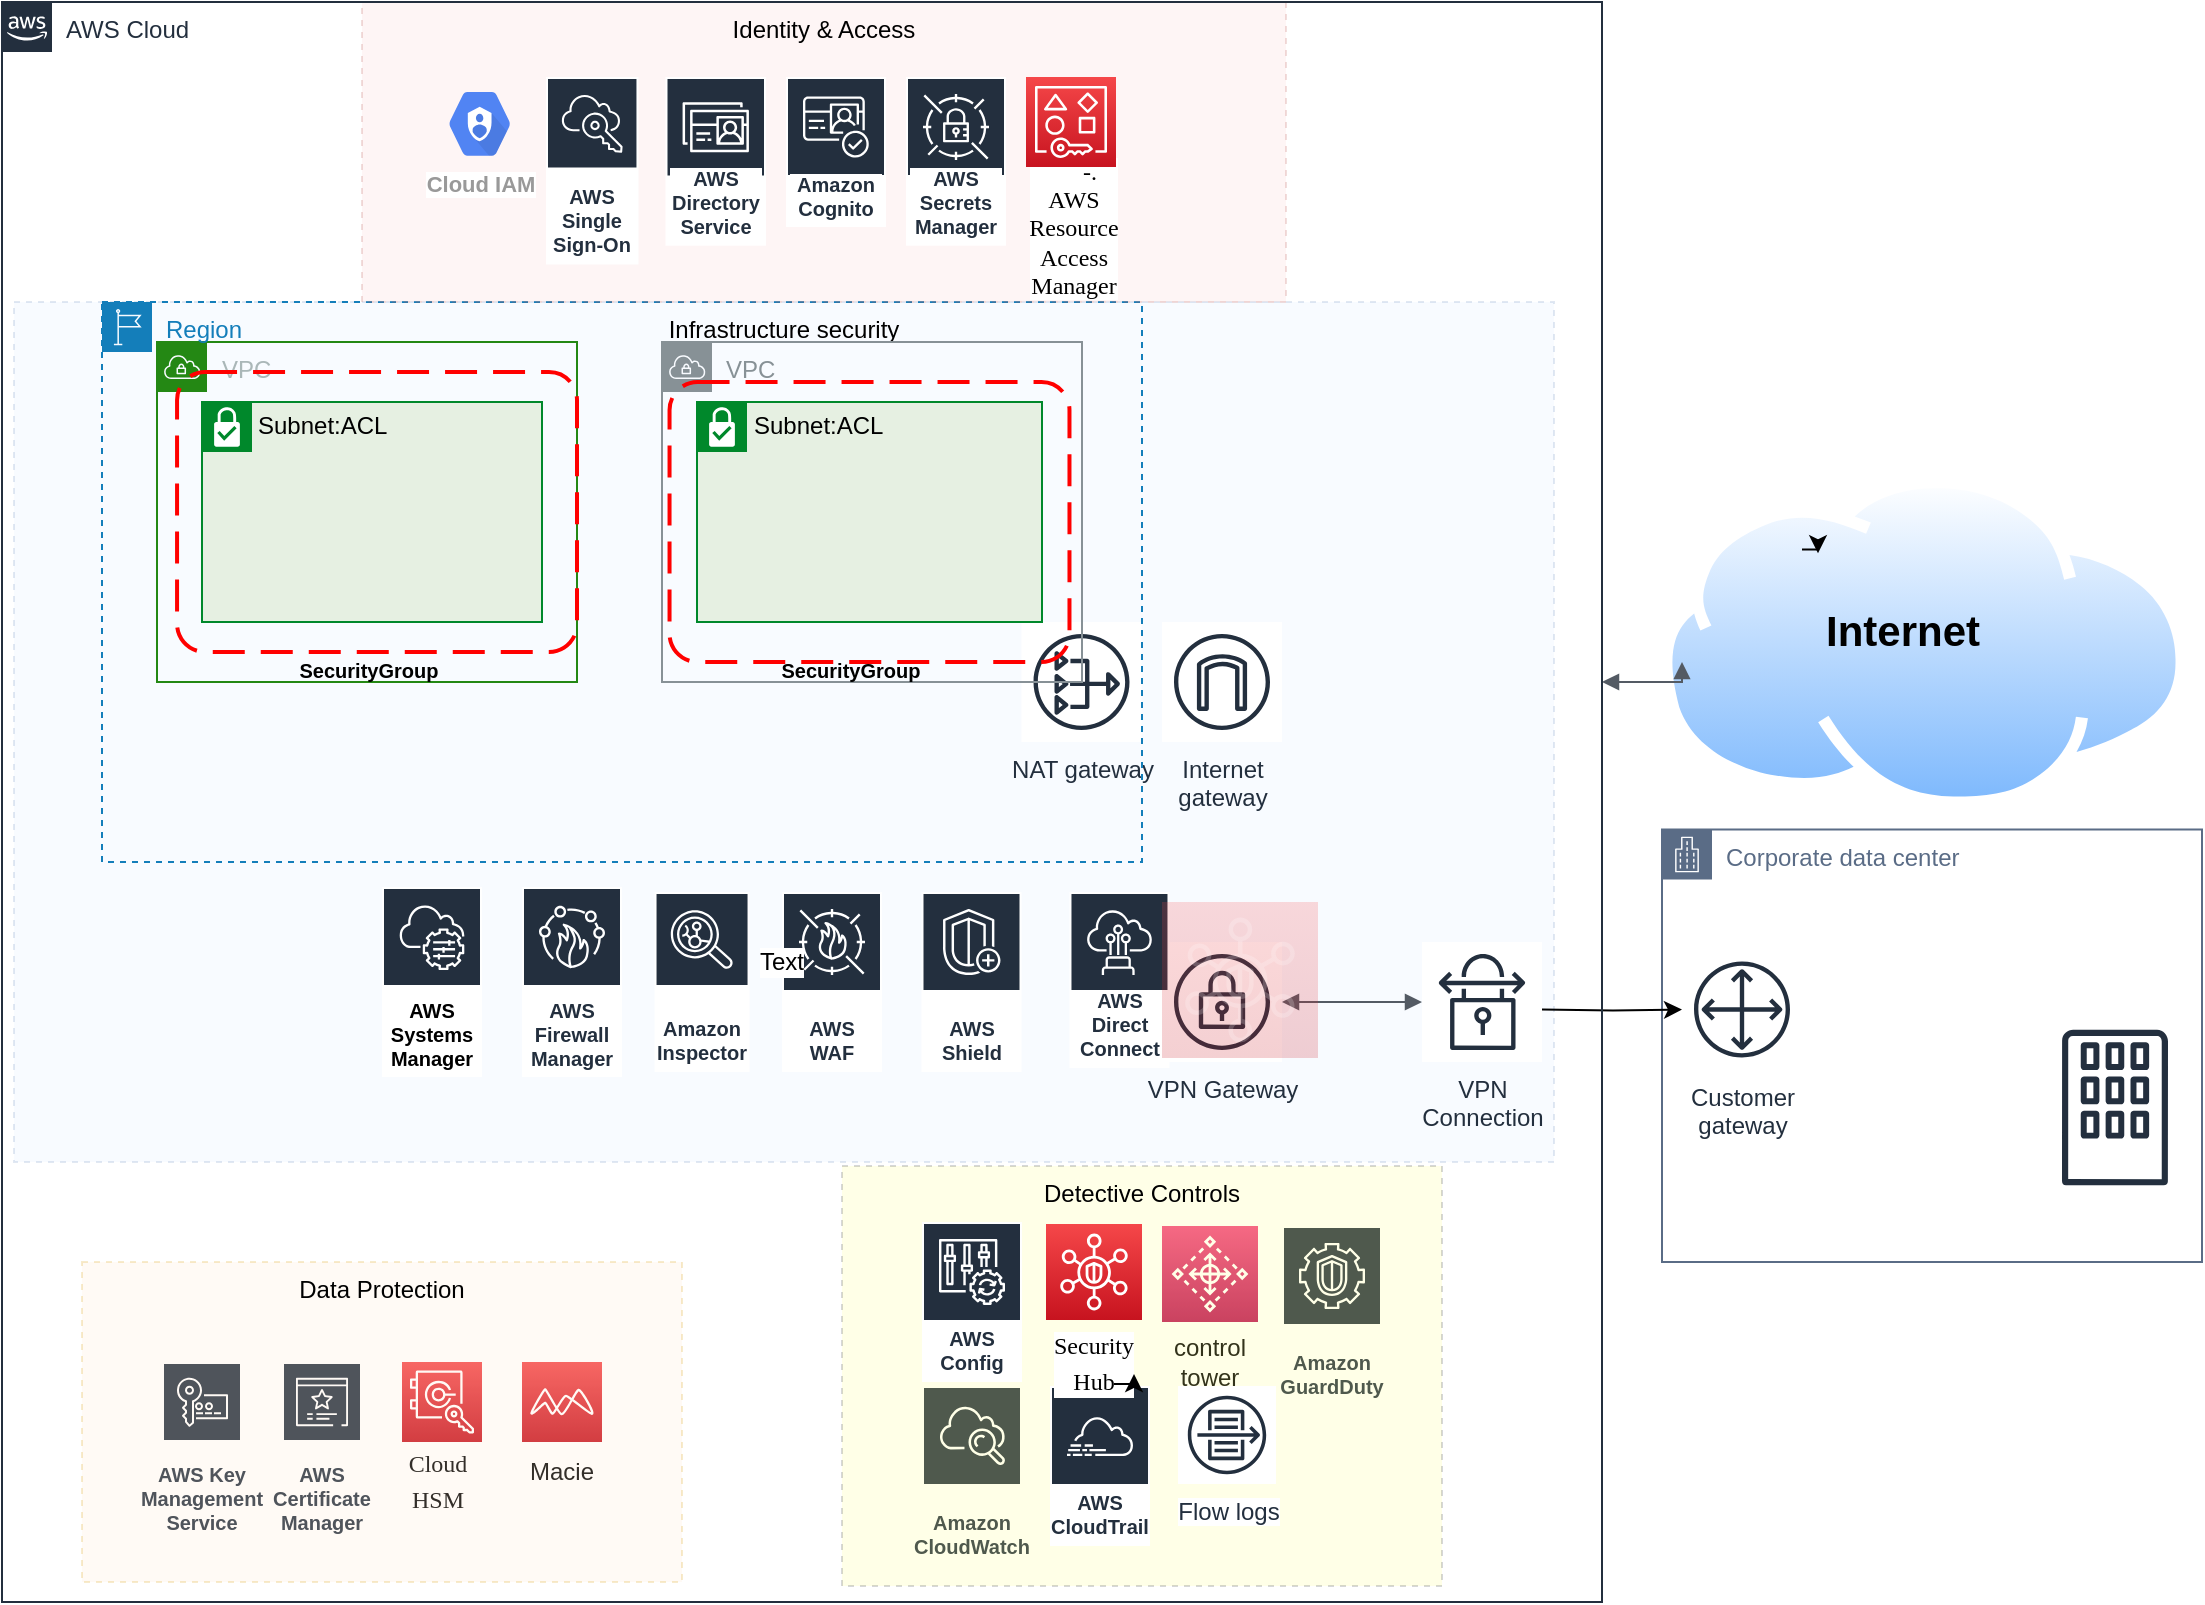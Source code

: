 <mxfile version="14.1.4" type="github">
  <diagram id="lKn8Mj1k5PCtqt8iTALz" name="Page-1">
    <mxGraphModel dx="1325" dy="924" grid="1" gridSize="10" guides="1" tooltips="1" connect="1" arrows="1" fold="1" page="1" pageScale="1" pageWidth="1169" pageHeight="827" math="0" shadow="0">
      <root>
        <mxCell id="0" />
        <mxCell id="1" parent="0" />
        <mxCell id="KbgYusGke3gmPE8ywXjz-5" value="Infrastructure security" style="fillColor=#dae8fc;strokeColor=#6c8ebf;dashed=1;verticalAlign=top;fontStyle=0;labelBackgroundColor=none;opacity=20;" vertex="1" parent="1">
          <mxGeometry x="26" y="160" width="770" height="430" as="geometry" />
        </mxCell>
        <mxCell id="IRBRajO9voS2EVyS71c5-2" value="Corporate data center" style="points=[[0,0],[0.25,0],[0.5,0],[0.75,0],[1,0],[1,0.25],[1,0.5],[1,0.75],[1,1],[0.75,1],[0.5,1],[0.25,1],[0,1],[0,0.75],[0,0.5],[0,0.25]];outlineConnect=0;gradientColor=none;html=1;whiteSpace=wrap;fontSize=12;fontStyle=0;shape=mxgraph.aws4.group;grIcon=mxgraph.aws4.group_corporate_data_center;strokeColor=#5A6C86;fillColor=none;verticalAlign=top;align=left;spacingLeft=30;fontColor=#5A6C86;dashed=0;" parent="1" vertex="1">
          <mxGeometry x="850" y="423.75" width="270" height="216.25" as="geometry" />
        </mxCell>
        <mxCell id="IRBRajO9voS2EVyS71c5-4" value="" style="outlineConnect=0;fontColor=#232F3E;gradientColor=none;fillColor=#232F3E;strokeColor=none;dashed=0;verticalLabelPosition=bottom;verticalAlign=top;align=center;html=1;fontSize=12;fontStyle=0;aspect=fixed;pointerEvents=1;shape=mxgraph.aws4.corporate_data_center;" parent="1" vertex="1">
          <mxGeometry x="1050" y="523.75" width="53" height="78" as="geometry" />
        </mxCell>
        <mxCell id="IRBRajO9voS2EVyS71c5-33" style="edgeStyle=orthogonalEdgeStyle;rounded=0;orthogonalLoop=1;jettySize=auto;html=1;" parent="1" target="IRBRajO9voS2EVyS71c5-13" edge="1">
          <mxGeometry relative="1" as="geometry">
            <mxPoint x="790" y="513.75" as="sourcePoint" />
            <Array as="points" />
          </mxGeometry>
        </mxCell>
        <mxCell id="IRBRajO9voS2EVyS71c5-12" value="VPN&#xa;Connection" style="outlineConnect=0;fontColor=#232F3E;gradientColor=none;strokeColor=#232F3E;fillColor=#ffffff;dashed=0;verticalLabelPosition=bottom;verticalAlign=top;align=center;html=1;fontSize=12;fontStyle=0;aspect=fixed;shape=mxgraph.aws4.resourceIcon;resIcon=mxgraph.aws4.vpn_connection;" parent="1" vertex="1">
          <mxGeometry x="730" y="480" width="60" height="60" as="geometry" />
        </mxCell>
        <mxCell id="IRBRajO9voS2EVyS71c5-13" value="Customer&#xa;gateway" style="outlineConnect=0;fontColor=#232F3E;gradientColor=none;strokeColor=#232F3E;fillColor=#ffffff;dashed=0;verticalLabelPosition=bottom;verticalAlign=top;align=center;html=1;fontSize=12;fontStyle=0;aspect=fixed;shape=mxgraph.aws4.resourceIcon;resIcon=mxgraph.aws4.customer_gateway;" parent="1" vertex="1">
          <mxGeometry x="860" y="483.75" width="60" height="60" as="geometry" />
        </mxCell>
        <mxCell id="IRBRajO9voS2EVyS71c5-14" value="Internet&#xa;gateway" style="outlineConnect=0;fontColor=#232F3E;gradientColor=none;strokeColor=#232F3E;fillColor=#ffffff;dashed=0;verticalLabelPosition=bottom;verticalAlign=top;align=center;html=1;fontSize=12;fontStyle=0;aspect=fixed;shape=mxgraph.aws4.resourceIcon;resIcon=mxgraph.aws4.internet_gateway;" parent="1" vertex="1">
          <mxGeometry x="600" y="320" width="60" height="60" as="geometry" />
        </mxCell>
        <mxCell id="IRBRajO9voS2EVyS71c5-15" value="NAT gateway" style="outlineConnect=0;fontColor=#232F3E;gradientColor=none;strokeColor=#232F3E;fillColor=#ffffff;dashed=0;verticalLabelPosition=bottom;verticalAlign=top;align=center;html=1;fontSize=12;fontStyle=0;aspect=fixed;shape=mxgraph.aws4.resourceIcon;resIcon=mxgraph.aws4.nat_gateway;" parent="1" vertex="1">
          <mxGeometry x="529.75" y="320" width="60" height="60" as="geometry" />
        </mxCell>
        <mxCell id="IRBRajO9voS2EVyS71c5-18" value="VPC" style="outlineConnect=0;gradientColor=none;html=1;whiteSpace=wrap;fontSize=12;fontStyle=0;shape=mxgraph.aws4.group;grIcon=mxgraph.aws4.group_vpc;strokeColor=#879196;fillColor=none;verticalAlign=top;align=left;spacingLeft=30;fontColor=#879196;dashed=0;" parent="1" vertex="1">
          <mxGeometry x="350" y="180" width="210" height="170" as="geometry" />
        </mxCell>
        <mxCell id="IRBRajO9voS2EVyS71c5-20" value="VPN Gateway" style="outlineConnect=0;fontColor=#232F3E;gradientColor=none;strokeColor=#232F3E;fillColor=#ffffff;dashed=0;verticalLabelPosition=bottom;verticalAlign=top;align=center;html=1;fontSize=12;fontStyle=0;aspect=fixed;shape=mxgraph.aws4.resourceIcon;resIcon=mxgraph.aws4.vpn_gateway;" parent="1" vertex="1">
          <mxGeometry x="600" y="480" width="60" height="60" as="geometry" />
        </mxCell>
        <mxCell id="IRBRajO9voS2EVyS71c5-21" value="" style="aspect=fixed;perimeter=ellipsePerimeter;html=1;align=center;shadow=0;dashed=0;spacingTop=3;image;image=img/lib/active_directory/internet_cloud.svg;" parent="1" vertex="1">
          <mxGeometry x="848.95" y="247" width="264.05" height="166.35" as="geometry" />
        </mxCell>
        <mxCell id="IRBRajO9voS2EVyS71c5-24" value="AWS Direct Connect" style="outlineConnect=0;fontColor=#232F3E;gradientColor=none;strokeColor=#ffffff;fillColor=#232F3E;dashed=0;verticalLabelPosition=middle;verticalAlign=bottom;align=center;html=1;whiteSpace=wrap;fontSize=10;fontStyle=1;spacing=3;shape=mxgraph.aws4.productIcon;prIcon=mxgraph.aws4.direct_connect;" parent="1" vertex="1">
          <mxGeometry x="553.74" y="455" width="50" height="88" as="geometry" />
        </mxCell>
        <mxCell id="IRBRajO9voS2EVyS71c5-25" value="Subnet:ACL" style="shape=mxgraph.ibm.box;prType=subnet;fontStyle=0;verticalAlign=top;align=left;spacingLeft=32;spacingTop=4;fillColor=#E6F0E2;rounded=0;whiteSpace=wrap;html=1;strokeColor=#00882B;strokeWidth=1;dashed=0;container=1;spacing=-4;collapsible=0;expand=0;recursiveResize=0;labelBackgroundColor=none;" parent="1" vertex="1">
          <mxGeometry x="120" y="210" width="170" height="110" as="geometry" />
        </mxCell>
        <mxCell id="IRBRajO9voS2EVyS71c5-19" value="VPC" style="points=[[0,0],[0.25,0],[0.5,0],[0.75,0],[1,0],[1,0.25],[1,0.5],[1,0.75],[1,1],[0.75,1],[0.5,1],[0.25,1],[0,1],[0,0.75],[0,0.5],[0,0.25]];outlineConnect=0;gradientColor=none;html=1;whiteSpace=wrap;fontSize=12;fontStyle=0;shape=mxgraph.aws4.group;grIcon=mxgraph.aws4.group_vpc;strokeColor=#248814;fillColor=none;verticalAlign=top;align=left;spacingLeft=30;fontColor=#AAB7B8;dashed=0;" parent="IRBRajO9voS2EVyS71c5-25" vertex="1">
          <mxGeometry x="-22.5" y="-30" width="210" height="170" as="geometry" />
        </mxCell>
        <mxCell id="IRBRajO9voS2EVyS71c5-27" value="" style="rounded=1;arcSize=10;dashed=1;strokeColor=#ff0000;fillColor=none;gradientColor=none;dashPattern=8 4;strokeWidth=2;labelBackgroundColor=none;" parent="IRBRajO9voS2EVyS71c5-25" vertex="1">
          <mxGeometry x="-12.47" y="-15" width="199.97" height="140" as="geometry" />
        </mxCell>
        <mxCell id="IRBRajO9voS2EVyS71c5-30" value="&lt;font style=&quot;font-size: 10px&quot;&gt;SecurityGroup&lt;/font&gt;" style="text;strokeColor=none;fillColor=none;html=1;fontSize=24;fontStyle=1;verticalAlign=middle;align=center;labelBackgroundColor=none;" parent="IRBRajO9voS2EVyS71c5-25" vertex="1">
          <mxGeometry x="32.5" y="110" width="100" height="40" as="geometry" />
        </mxCell>
        <mxCell id="IRBRajO9voS2EVyS71c5-26" value="Subnet:ACL" style="shape=mxgraph.ibm.box;prType=subnet;fontStyle=0;verticalAlign=top;align=left;spacingLeft=32;spacingTop=4;fillColor=#E6F0E2;rounded=0;whiteSpace=wrap;html=1;strokeColor=#00882B;strokeWidth=1;dashed=0;container=1;spacing=-4;collapsible=0;expand=0;recursiveResize=0;labelBackgroundColor=none;" parent="1" vertex="1">
          <mxGeometry x="367.5" y="210" width="172.5" height="110" as="geometry" />
        </mxCell>
        <mxCell id="IRBRajO9voS2EVyS71c5-31" value="" style="edgeStyle=orthogonalEdgeStyle;html=1;endArrow=block;elbow=vertical;startArrow=block;startFill=1;endFill=1;strokeColor=#545B64;rounded=0;" parent="1" target="IRBRajO9voS2EVyS71c5-12" edge="1" source="IRBRajO9voS2EVyS71c5-20">
          <mxGeometry width="100" relative="1" as="geometry">
            <mxPoint x="640" y="580" as="sourcePoint" />
            <mxPoint x="670" y="590" as="targetPoint" />
            <Array as="points" />
          </mxGeometry>
        </mxCell>
        <mxCell id="IRBRajO9voS2EVyS71c5-36" value="&lt;font style=&quot;font-size: 21px&quot;&gt;Internet&lt;/font&gt;" style="text;strokeColor=none;fillColor=none;html=1;fontSize=24;fontStyle=1;verticalAlign=middle;align=center;labelBackgroundColor=none;" parent="1" vertex="1">
          <mxGeometry x="920" y="283.75" width="100" height="80" as="geometry" />
        </mxCell>
        <mxCell id="IRBRajO9voS2EVyS71c5-37" value="AWS WAF" style="outlineConnect=0;fontColor=#232F3E;gradientColor=none;strokeColor=#ffffff;fillColor=#232F3E;dashed=0;verticalLabelPosition=middle;verticalAlign=bottom;align=center;html=1;whiteSpace=wrap;fontSize=10;fontStyle=1;spacing=3;shape=mxgraph.aws4.productIcon;prIcon=mxgraph.aws4.waf;labelBackgroundColor=none;" parent="1" vertex="1">
          <mxGeometry x="410" y="455" width="50" height="90" as="geometry" />
        </mxCell>
        <mxCell id="IRBRajO9voS2EVyS71c5-38" value="Amazon Inspector" style="outlineConnect=0;fontColor=#232F3E;gradientColor=none;strokeColor=#ffffff;fillColor=#232F3E;dashed=0;verticalLabelPosition=middle;verticalAlign=bottom;align=center;html=1;whiteSpace=wrap;fontSize=10;fontStyle=1;spacing=3;shape=mxgraph.aws4.productIcon;prIcon=mxgraph.aws4.inspector;labelBackgroundColor=none;" parent="1" vertex="1">
          <mxGeometry x="346.27" y="455" width="47.5" height="90" as="geometry" />
        </mxCell>
        <mxCell id="IRBRajO9voS2EVyS71c5-40" value="AWS Shield" style="outlineConnect=0;fontColor=#232F3E;gradientColor=none;strokeColor=#ffffff;fillColor=#232F3E;dashed=0;verticalLabelPosition=middle;verticalAlign=bottom;align=center;html=1;whiteSpace=wrap;fontSize=10;fontStyle=1;spacing=3;shape=mxgraph.aws4.productIcon;prIcon=mxgraph.aws4.shield;labelBackgroundColor=none;" parent="1" vertex="1">
          <mxGeometry x="479.75" y="455" width="50" height="90" as="geometry" />
        </mxCell>
        <mxCell id="IRBRajO9voS2EVyS71c5-41" value="" style="edgeStyle=orthogonalEdgeStyle;html=1;endArrow=block;elbow=vertical;startArrow=block;startFill=1;endFill=1;strokeColor=#545B64;rounded=0;" parent="1" source="IRBRajO9voS2EVyS71c5-1" edge="1">
          <mxGeometry width="100" relative="1" as="geometry">
            <mxPoint x="640" y="580" as="sourcePoint" />
            <mxPoint x="860" y="340" as="targetPoint" />
            <Array as="points">
              <mxPoint x="860" y="350" />
            </Array>
          </mxGeometry>
        </mxCell>
        <mxCell id="IRBRajO9voS2EVyS71c5-43" style="edgeStyle=orthogonalEdgeStyle;rounded=0;orthogonalLoop=1;jettySize=auto;html=1;exitX=0;exitY=0;exitDx=0;exitDy=0;entryX=0.08;entryY=0.023;entryDx=0;entryDy=0;entryPerimeter=0;" parent="1" source="IRBRajO9voS2EVyS71c5-36" target="IRBRajO9voS2EVyS71c5-36" edge="1">
          <mxGeometry relative="1" as="geometry" />
        </mxCell>
        <mxCell id="KbgYusGke3gmPE8ywXjz-1" value="Region" style="points=[[0,0],[0.25,0],[0.5,0],[0.75,0],[1,0],[1,0.25],[1,0.5],[1,0.75],[1,1],[0.75,1],[0.5,1],[0.25,1],[0,1],[0,0.75],[0,0.5],[0,0.25]];outlineConnect=0;gradientColor=none;html=1;whiteSpace=wrap;fontSize=12;fontStyle=0;shape=mxgraph.aws4.group;grIcon=mxgraph.aws4.group_region;strokeColor=#147EBA;fillColor=none;verticalAlign=top;align=left;spacingLeft=30;fontColor=#147EBA;dashed=1;" vertex="1" parent="1">
          <mxGeometry x="70" y="160" width="520" height="280" as="geometry" />
        </mxCell>
        <mxCell id="KbgYusGke3gmPE8ywXjz-2" value="&lt;font style=&quot;font-size: 10px&quot;&gt;SecurityGroup&lt;/font&gt;" style="text;strokeColor=none;fillColor=none;html=1;fontSize=24;fontStyle=1;verticalAlign=middle;align=center;labelBackgroundColor=none;" vertex="1" parent="1">
          <mxGeometry x="393.77" y="320" width="100" height="40" as="geometry" />
        </mxCell>
        <mxCell id="KbgYusGke3gmPE8ywXjz-3" value="" style="rounded=1;arcSize=10;dashed=1;strokeColor=#ff0000;fillColor=none;gradientColor=none;dashPattern=8 4;strokeWidth=2;labelBackgroundColor=none;" vertex="1" parent="1">
          <mxGeometry x="353.77" y="200" width="199.97" height="140" as="geometry" />
        </mxCell>
        <mxCell id="KbgYusGke3gmPE8ywXjz-8" value="AWS Firewall Manager" style="outlineConnect=0;fontColor=#232F3E;gradientColor=none;strokeColor=#ffffff;fillColor=#232F3E;dashed=0;verticalLabelPosition=middle;verticalAlign=bottom;align=center;html=1;whiteSpace=wrap;fontSize=10;fontStyle=1;spacing=3;shape=mxgraph.aws4.productIcon;prIcon=mxgraph.aws4.firewall_manager;shadow=0;labelBackgroundColor=none;" vertex="1" parent="1">
          <mxGeometry x="280" y="452.5" width="50" height="95" as="geometry" />
        </mxCell>
        <mxCell id="KbgYusGke3gmPE8ywXjz-9" value="AWS Systems Manager" style="outlineConnect=0;gradientColor=none;strokeColor=#ffffff;fillColor=#232F3E;dashed=0;verticalLabelPosition=middle;verticalAlign=bottom;align=center;whiteSpace=wrap;fontSize=10;fontStyle=1;spacing=3;shape=mxgraph.aws4.productIcon;prIcon=mxgraph.aws4.systems_manager;shadow=0;labelBackgroundColor=#ffffff;labelBorderColor=none;html=1;" vertex="1" parent="1">
          <mxGeometry x="210" y="452.5" width="50" height="95" as="geometry" />
        </mxCell>
        <mxCell id="KbgYusGke3gmPE8ywXjz-14" value="" style="outlineConnect=0;fontColor=#232F3E;gradientColor=#F54749;gradientDirection=north;fillColor=#C7131F;strokeColor=#ffffff;dashed=0;verticalLabelPosition=bottom;verticalAlign=top;align=center;html=1;fontSize=12;fontStyle=0;aspect=fixed;shape=mxgraph.aws4.resourceIcon;resIcon=mxgraph.aws4.security_hub;shadow=0;labelBackgroundColor=#ffffff;opacity=20;" vertex="1" parent="1">
          <mxGeometry x="600" y="460" width="78" height="78" as="geometry" />
        </mxCell>
        <mxCell id="KbgYusGke3gmPE8ywXjz-24" value="Text" style="text;html=1;strokeColor=none;fillColor=none;align=center;verticalAlign=middle;whiteSpace=wrap;rounded=0;shadow=0;labelBackgroundColor=#ffffff;fontColor=#000000;" vertex="1" parent="1">
          <mxGeometry x="390" y="480" width="40" height="20" as="geometry" />
        </mxCell>
        <mxCell id="KbgYusGke3gmPE8ywXjz-25" value="Text" style="text;html=1;strokeColor=none;fillColor=none;align=center;verticalAlign=middle;whiteSpace=wrap;rounded=0;shadow=0;labelBackgroundColor=#ffffff;fontColor=#000000;" vertex="1" parent="1">
          <mxGeometry x="390" y="480" width="40" height="20" as="geometry" />
        </mxCell>
        <mxCell id="KbgYusGke3gmPE8ywXjz-26" value="Text" style="text;html=1;strokeColor=none;fillColor=none;align=center;verticalAlign=middle;whiteSpace=wrap;rounded=0;shadow=0;labelBackgroundColor=#ffffff;fontColor=#000000;" vertex="1" parent="1">
          <mxGeometry x="390" y="480" width="40" height="20" as="geometry" />
        </mxCell>
        <mxCell id="KbgYusGke3gmPE8ywXjz-37" value="" style="group" vertex="1" connectable="0" parent="1">
          <mxGeometry x="60" y="640" width="300" height="160" as="geometry" />
        </mxCell>
        <mxCell id="KbgYusGke3gmPE8ywXjz-10" value="AWS Certificate Manager" style="outlineConnect=0;fontColor=#232F3E;gradientColor=none;strokeColor=#ffffff;fillColor=#232F3E;dashed=0;verticalLabelPosition=middle;verticalAlign=bottom;align=center;html=1;whiteSpace=wrap;fontSize=10;fontStyle=1;spacing=3;shape=mxgraph.aws4.productIcon;prIcon=mxgraph.aws4.certificate_manager_3;shadow=0;labelBackgroundColor=#ffffff;" vertex="1" parent="KbgYusGke3gmPE8ywXjz-37">
          <mxGeometry x="100" y="50" width="40" height="90" as="geometry" />
        </mxCell>
        <mxCell id="KbgYusGke3gmPE8ywXjz-13" value="" style="group" vertex="1" connectable="0" parent="KbgYusGke3gmPE8ywXjz-37">
          <mxGeometry x="220" y="50" width="40" height="64" as="geometry" />
        </mxCell>
        <object label="" id="IRBRajO9voS2EVyS71c5-44">
          <mxCell style="outlineConnect=0;fontColor=#232F3E;gradientColor=#F54749;gradientDirection=north;fillColor=#C7131F;strokeColor=#ffffff;dashed=0;verticalLabelPosition=bottom;verticalAlign=top;align=center;html=1;fontSize=12;fontStyle=0;aspect=fixed;shape=mxgraph.aws4.resourceIcon;resIcon=mxgraph.aws4.macie;labelBackgroundColor=none;" parent="KbgYusGke3gmPE8ywXjz-13" vertex="1">
            <mxGeometry width="40" height="40" as="geometry" />
          </mxCell>
        </object>
        <mxCell id="KbgYusGke3gmPE8ywXjz-4" value="Macie" style="text;html=1;strokeColor=none;fillColor=none;align=center;verticalAlign=middle;whiteSpace=wrap;rounded=0;" vertex="1" parent="KbgYusGke3gmPE8ywXjz-13">
          <mxGeometry x="4" y="45.714" width="32" height="18.286" as="geometry" />
        </mxCell>
        <mxCell id="KbgYusGke3gmPE8ywXjz-33" value="" style="group" vertex="1" connectable="0" parent="KbgYusGke3gmPE8ywXjz-37">
          <mxGeometry x="150" y="50" width="50" height="70" as="geometry" />
        </mxCell>
        <mxCell id="KbgYusGke3gmPE8ywXjz-31" value="" style="outlineConnect=0;fontColor=#232F3E;gradientColor=#F54749;gradientDirection=north;fillColor=#C7131F;strokeColor=#ffffff;dashed=0;verticalLabelPosition=bottom;verticalAlign=top;align=center;html=1;fontSize=12;fontStyle=0;aspect=fixed;shape=mxgraph.aws4.resourceIcon;resIcon=mxgraph.aws4.cloudhsm;shadow=0;labelBackgroundColor=#ffffff;" vertex="1" parent="KbgYusGke3gmPE8ywXjz-33">
          <mxGeometry x="10" width="40" height="40" as="geometry" />
        </mxCell>
        <mxCell id="KbgYusGke3gmPE8ywXjz-32" value="&lt;p class=&quot;MsoNormal&quot; style=&quot;margin: 0cm 0cm 0.0pt ; font-family: &amp;#34;맑은 고딕&amp;#34; ; text-indent: 12pt&quot;&gt;&lt;span lang=&quot;EN-US&quot;&gt;&lt;font style=&quot;font-size: 12px&quot;&gt;Cloud&lt;/font&gt;&lt;/span&gt;&lt;/p&gt;&lt;p class=&quot;MsoNormal&quot; style=&quot;margin: 0cm 0cm 0.0pt ; font-family: &amp;#34;맑은 고딕&amp;#34; ; text-indent: 12pt&quot;&gt;&lt;span lang=&quot;EN-US&quot;&gt;&lt;font style=&quot;font-size: 12px&quot;&gt;HSM&lt;/font&gt;&lt;span style=&quot;font-size: 12pt&quot;&gt;&lt;/span&gt;&lt;/span&gt;&lt;/p&gt;" style="text;html=1;strokeColor=none;fillColor=none;align=center;verticalAlign=middle;whiteSpace=wrap;rounded=0;shadow=0;labelBackgroundColor=#ffffff;fontColor=#000000;" vertex="1" parent="KbgYusGke3gmPE8ywXjz-33">
          <mxGeometry y="50" width="40" height="20" as="geometry" />
        </mxCell>
        <mxCell id="KbgYusGke3gmPE8ywXjz-34" value="AWS Key Management Service" style="outlineConnect=0;fontColor=#232F3E;gradientColor=none;strokeColor=#ffffff;fillColor=#232F3E;dashed=0;verticalLabelPosition=middle;verticalAlign=bottom;align=center;html=1;whiteSpace=wrap;fontSize=10;fontStyle=1;spacing=3;shape=mxgraph.aws4.productIcon;prIcon=mxgraph.aws4.key_management_service;shadow=0;labelBackgroundColor=#ffffff;" vertex="1" parent="KbgYusGke3gmPE8ywXjz-37">
          <mxGeometry x="40" y="50" width="40" height="90" as="geometry" />
        </mxCell>
        <mxCell id="KbgYusGke3gmPE8ywXjz-35" value="Data Protection" style="fillColor=#ffe6cc;strokeColor=#d79b00;dashed=1;verticalAlign=top;fontStyle=0;labelBackgroundColor=none;opacity=20;" vertex="1" parent="KbgYusGke3gmPE8ywXjz-37">
          <mxGeometry width="300" height="160" as="geometry" />
        </mxCell>
        <mxCell id="KbgYusGke3gmPE8ywXjz-36" style="edgeStyle=orthogonalEdgeStyle;rounded=0;orthogonalLoop=1;jettySize=auto;html=1;exitX=0.5;exitY=1;exitDx=0;exitDy=0;fontColor=#000000;" edge="1" parent="KbgYusGke3gmPE8ywXjz-37" source="KbgYusGke3gmPE8ywXjz-35" target="KbgYusGke3gmPE8ywXjz-35">
          <mxGeometry relative="1" as="geometry" />
        </mxCell>
        <mxCell id="KbgYusGke3gmPE8ywXjz-48" value="" style="group" vertex="1" connectable="0" parent="1">
          <mxGeometry x="200" y="10" width="620" height="800" as="geometry" />
        </mxCell>
        <mxCell id="KbgYusGke3gmPE8ywXjz-38" value="Identity &amp; Access" style="fillColor=#f8cecc;strokeColor=#b85450;dashed=1;verticalAlign=top;fontStyle=0;labelBackgroundColor=none;opacity=20;" vertex="1" parent="KbgYusGke3gmPE8ywXjz-48">
          <mxGeometry width="462" height="150" as="geometry" />
        </mxCell>
        <mxCell id="KbgYusGke3gmPE8ywXjz-39" value="Cloud IAM" style="html=1;fillColor=#5184F3;strokeColor=none;verticalAlign=top;labelPosition=center;verticalLabelPosition=bottom;align=center;spacingTop=-6;fontSize=11;fontStyle=1;fontColor=#999999;shape=mxgraph.gcp2.hexIcon;prIcon=cloud_iam;shadow=0;labelBackgroundColor=#ffffff;" vertex="1" parent="KbgYusGke3gmPE8ywXjz-48">
          <mxGeometry x="35.75" y="37.5" width="46.25" height="46.875" as="geometry" />
        </mxCell>
        <mxCell id="KbgYusGke3gmPE8ywXjz-40" value="AWS Single Sign-On" style="outlineConnect=0;fontColor=#232F3E;gradientColor=none;strokeColor=#ffffff;fillColor=#232F3E;dashed=0;verticalLabelPosition=middle;verticalAlign=bottom;align=center;html=1;whiteSpace=wrap;fontSize=10;fontStyle=1;spacing=3;shape=mxgraph.aws4.productIcon;prIcon=mxgraph.aws4.single_sign_on;shadow=0;labelBackgroundColor=#ffffff;" vertex="1" parent="KbgYusGke3gmPE8ywXjz-48">
          <mxGeometry x="92" y="37.5" width="46.23" height="93.75" as="geometry" />
        </mxCell>
        <mxCell id="KbgYusGke3gmPE8ywXjz-41" value="AWS Directory Service" style="outlineConnect=0;fontColor=#232F3E;gradientColor=none;strokeColor=#ffffff;fillColor=#232F3E;dashed=0;verticalLabelPosition=middle;verticalAlign=bottom;align=center;html=1;whiteSpace=wrap;fontSize=10;fontStyle=1;spacing=3;shape=mxgraph.aws4.productIcon;prIcon=mxgraph.aws4.directory_service;shadow=0;labelBackgroundColor=#ffffff;" vertex="1" parent="KbgYusGke3gmPE8ywXjz-48">
          <mxGeometry x="151.75" y="37.5" width="50.25" height="84.375" as="geometry" />
        </mxCell>
        <mxCell id="KbgYusGke3gmPE8ywXjz-42" value="Amazon Cognito" style="outlineConnect=0;fontColor=#232F3E;gradientColor=none;strokeColor=#ffffff;fillColor=#232F3E;dashed=0;verticalLabelPosition=middle;verticalAlign=bottom;align=center;html=1;whiteSpace=wrap;fontSize=10;fontStyle=1;spacing=3;shape=mxgraph.aws4.productIcon;prIcon=mxgraph.aws4.cognito;shadow=0;labelBackgroundColor=#ffffff;" vertex="1" parent="KbgYusGke3gmPE8ywXjz-48">
          <mxGeometry x="212" y="37.5" width="50" height="75" as="geometry" />
        </mxCell>
        <mxCell id="KbgYusGke3gmPE8ywXjz-43" value="AWS Secrets Manager" style="outlineConnect=0;fontColor=#232F3E;gradientColor=none;strokeColor=#ffffff;fillColor=#232F3E;dashed=0;verticalLabelPosition=middle;verticalAlign=bottom;align=center;html=1;whiteSpace=wrap;fontSize=10;fontStyle=1;spacing=3;shape=mxgraph.aws4.productIcon;prIcon=mxgraph.aws4.secrets_manager;shadow=0;labelBackgroundColor=#ffffff;" vertex="1" parent="KbgYusGke3gmPE8ywXjz-48">
          <mxGeometry x="272" y="37.5" width="50" height="84.375" as="geometry" />
        </mxCell>
        <mxCell id="KbgYusGke3gmPE8ywXjz-47" value="" style="group" vertex="1" connectable="0" parent="KbgYusGke3gmPE8ywXjz-48">
          <mxGeometry x="332" y="37.5" width="48" height="93.75" as="geometry" />
        </mxCell>
        <mxCell id="KbgYusGke3gmPE8ywXjz-45" value="&lt;p class=&quot;MsoNormal&quot; style=&quot;margin: 0cm 0cm 0.0pt ; font-family: &amp;#34;맑은 고딕&amp;#34; ; text-indent: 12pt&quot;&gt;&lt;span lang=&quot;EN-US&quot;&gt;&lt;font style=&quot;font-size: 12px&quot;&gt;-. AWS Resource Access Manager&lt;/font&gt;&lt;/span&gt;&lt;/p&gt;" style="text;html=1;strokeColor=none;fillColor=none;align=center;verticalAlign=middle;whiteSpace=wrap;rounded=0;shadow=0;labelBackgroundColor=#ffffff;fontColor=#000000;" vertex="1" parent="KbgYusGke3gmPE8ywXjz-47">
          <mxGeometry x="16" y="56.25" width="16" height="37.5" as="geometry" />
        </mxCell>
        <mxCell id="KbgYusGke3gmPE8ywXjz-44" value="" style="outlineConnect=0;fontColor=#232F3E;gradientColor=#F54749;gradientDirection=north;fillColor=#C7131F;strokeColor=#ffffff;dashed=0;verticalLabelPosition=bottom;verticalAlign=top;align=center;html=1;fontSize=12;fontStyle=0;aspect=fixed;shape=mxgraph.aws4.resourceIcon;resIcon=mxgraph.aws4.resource_access_manager;shadow=0;labelBackgroundColor=#ffffff;" vertex="1" parent="KbgYusGke3gmPE8ywXjz-47">
          <mxGeometry width="45" height="45" as="geometry" />
        </mxCell>
        <mxCell id="IRBRajO9voS2EVyS71c5-1" value="AWS Cloud" style="points=[[0,0],[0.25,0],[0.5,0],[0.75,0],[1,0],[1,0.25],[1,0.5],[1,0.75],[1,1],[0.75,1],[0.5,1],[0.25,1],[0,1],[0,0.75],[0,0.5],[0,0.25]];outlineConnect=0;gradientColor=none;html=1;whiteSpace=wrap;fontSize=12;fontStyle=0;shape=mxgraph.aws4.group;grIcon=mxgraph.aws4.group_aws_cloud_alt;strokeColor=#232F3E;fillColor=none;verticalAlign=top;align=left;spacingLeft=30;fontColor=#232F3E;dashed=0;" parent="KbgYusGke3gmPE8ywXjz-48" vertex="1">
          <mxGeometry x="-180" width="800" height="800" as="geometry" />
        </mxCell>
        <mxCell id="KbgYusGke3gmPE8ywXjz-49" value="" style="group" vertex="1" connectable="0" parent="1">
          <mxGeometry x="480" y="620" width="260" height="182" as="geometry" />
        </mxCell>
        <mxCell id="IRBRajO9voS2EVyS71c5-23" value="Amazon CloudWatch" style="outlineConnect=0;fontColor=#232F3E;gradientColor=none;strokeColor=#ffffff;fillColor=#232F3E;dashed=0;verticalLabelPosition=middle;verticalAlign=bottom;align=center;html=1;whiteSpace=wrap;fontSize=10;fontStyle=1;spacing=3;shape=mxgraph.aws4.productIcon;prIcon=mxgraph.aws4.cloudwatch;" parent="KbgYusGke3gmPE8ywXjz-49" vertex="1">
          <mxGeometry y="82" width="50" height="90" as="geometry" />
        </mxCell>
        <mxCell id="IRBRajO9voS2EVyS71c5-39" value="Amazon GuardDuty" style="outlineConnect=0;fontColor=#232F3E;gradientColor=none;strokeColor=#ffffff;fillColor=#232F3E;dashed=0;verticalLabelPosition=middle;verticalAlign=bottom;align=center;html=1;whiteSpace=wrap;fontSize=10;fontStyle=1;spacing=3;shape=mxgraph.aws4.productIcon;prIcon=mxgraph.aws4.guardduty;labelBackgroundColor=none;" parent="KbgYusGke3gmPE8ywXjz-49" vertex="1">
          <mxGeometry x="180" y="2" width="50" height="90" as="geometry" />
        </mxCell>
        <mxCell id="KbgYusGke3gmPE8ywXjz-20" value="" style="group" vertex="1" connectable="0" parent="KbgYusGke3gmPE8ywXjz-49">
          <mxGeometry x="120" y="2" width="140" height="180" as="geometry" />
        </mxCell>
        <mxCell id="KbgYusGke3gmPE8ywXjz-18" value="" style="outlineConnect=0;fontColor=#232F3E;gradientColor=#F34482;gradientDirection=north;fillColor=#BC1356;strokeColor=#ffffff;dashed=0;verticalLabelPosition=bottom;verticalAlign=top;align=center;html=1;fontSize=12;fontStyle=0;aspect=fixed;shape=mxgraph.aws4.resourceIcon;resIcon=mxgraph.aws4.control_tower;shadow=0;labelBackgroundColor=#ffffff;" vertex="1" parent="KbgYusGke3gmPE8ywXjz-20">
          <mxGeometry width="48" height="48" as="geometry" />
        </mxCell>
        <mxCell id="KbgYusGke3gmPE8ywXjz-19" value="control&lt;br&gt;tower" style="text;html=1;strokeColor=none;fillColor=none;align=center;verticalAlign=middle;whiteSpace=wrap;rounded=0;shadow=0;labelBackgroundColor=#ffffff;fontColor=#000000;" vertex="1" parent="KbgYusGke3gmPE8ywXjz-20">
          <mxGeometry x="4" y="58" width="40" height="20" as="geometry" />
        </mxCell>
        <mxCell id="KbgYusGke3gmPE8ywXjz-12" value="Detective Controls" style="fillColor=#ffff88;strokeColor=#36393d;dashed=1;verticalAlign=top;fontStyle=0;labelBackgroundColor=none;opacity=20;" vertex="1" parent="KbgYusGke3gmPE8ywXjz-20">
          <mxGeometry x="-160" y="-30" width="300" height="210" as="geometry" />
        </mxCell>
        <mxCell id="KbgYusGke3gmPE8ywXjz-21" value="AWS&#xa;CloudTrail" style="outlineConnect=0;fontColor=#232F3E;gradientColor=none;strokeColor=#ffffff;fillColor=#232F3E;dashed=0;verticalLabelPosition=middle;verticalAlign=bottom;align=center;html=1;whiteSpace=wrap;fontSize=10;fontStyle=1;spacing=3;shape=mxgraph.aws4.productIcon;prIcon=mxgraph.aws4.cloudtrail;shadow=0;labelBackgroundColor=#ffffff;" vertex="1" parent="KbgYusGke3gmPE8ywXjz-49">
          <mxGeometry x="64" y="82" width="50" height="80" as="geometry" />
        </mxCell>
        <mxCell id="KbgYusGke3gmPE8ywXjz-22" value="Flow logs" style="outlineConnect=0;fontColor=#232F3E;gradientColor=none;strokeColor=#232F3E;fillColor=#ffffff;dashed=0;verticalLabelPosition=bottom;verticalAlign=top;align=center;html=1;fontSize=12;fontStyle=0;aspect=fixed;shape=mxgraph.aws4.resourceIcon;resIcon=mxgraph.aws4.flow_logs;shadow=0;labelBackgroundColor=#ffffff;" vertex="1" parent="KbgYusGke3gmPE8ywXjz-49">
          <mxGeometry x="128" y="82" width="49" height="49" as="geometry" />
        </mxCell>
        <mxCell id="KbgYusGke3gmPE8ywXjz-29" value="" style="group" vertex="1" connectable="0" parent="KbgYusGke3gmPE8ywXjz-49">
          <mxGeometry x="62" y="1" width="48" height="80" as="geometry" />
        </mxCell>
        <mxCell id="KbgYusGke3gmPE8ywXjz-23" value="" style="outlineConnect=0;fontColor=#232F3E;gradientColor=#F54749;gradientDirection=north;fillColor=#C7131F;strokeColor=#ffffff;dashed=0;verticalLabelPosition=bottom;verticalAlign=top;align=center;html=1;fontSize=12;fontStyle=0;aspect=fixed;shape=mxgraph.aws4.resourceIcon;resIcon=mxgraph.aws4.security_hub;shadow=0;labelBackgroundColor=#ffffff;" vertex="1" parent="KbgYusGke3gmPE8ywXjz-29">
          <mxGeometry width="48" height="48" as="geometry" />
        </mxCell>
        <mxCell id="KbgYusGke3gmPE8ywXjz-27" value="&lt;span lang=&quot;EN-US&quot; style=&quot;font-family: &amp;#34;맑은 고딕&amp;#34;&quot;&gt;&lt;font style=&quot;font-size: 12px&quot;&gt;Security Hub&lt;/font&gt;&lt;/span&gt;&lt;span style=&quot;font-size: medium&quot;&gt;&lt;/span&gt;" style="text;html=1;strokeColor=none;fillColor=none;align=center;verticalAlign=middle;whiteSpace=wrap;rounded=0;shadow=0;labelBackgroundColor=#ffffff;fontColor=#000000;" vertex="1" parent="KbgYusGke3gmPE8ywXjz-29">
          <mxGeometry x="4" y="60" width="40" height="20" as="geometry" />
        </mxCell>
        <mxCell id="KbgYusGke3gmPE8ywXjz-28" style="edgeStyle=orthogonalEdgeStyle;rounded=0;orthogonalLoop=1;jettySize=auto;html=1;exitX=0.75;exitY=1;exitDx=0;exitDy=0;entryX=1;entryY=0.75;entryDx=0;entryDy=0;fontColor=#000000;" edge="1" parent="KbgYusGke3gmPE8ywXjz-29" source="KbgYusGke3gmPE8ywXjz-27" target="KbgYusGke3gmPE8ywXjz-27">
          <mxGeometry relative="1" as="geometry" />
        </mxCell>
        <mxCell id="KbgYusGke3gmPE8ywXjz-30" value="AWS Config" style="outlineConnect=0;fontColor=#232F3E;gradientColor=none;strokeColor=#ffffff;fillColor=#232F3E;dashed=0;verticalLabelPosition=middle;verticalAlign=bottom;align=center;html=1;whiteSpace=wrap;fontSize=10;fontStyle=1;spacing=3;shape=mxgraph.aws4.productIcon;prIcon=mxgraph.aws4.config;shadow=0;labelBackgroundColor=#ffffff;" vertex="1" parent="KbgYusGke3gmPE8ywXjz-49">
          <mxGeometry width="50" height="80" as="geometry" />
        </mxCell>
      </root>
    </mxGraphModel>
  </diagram>
</mxfile>
